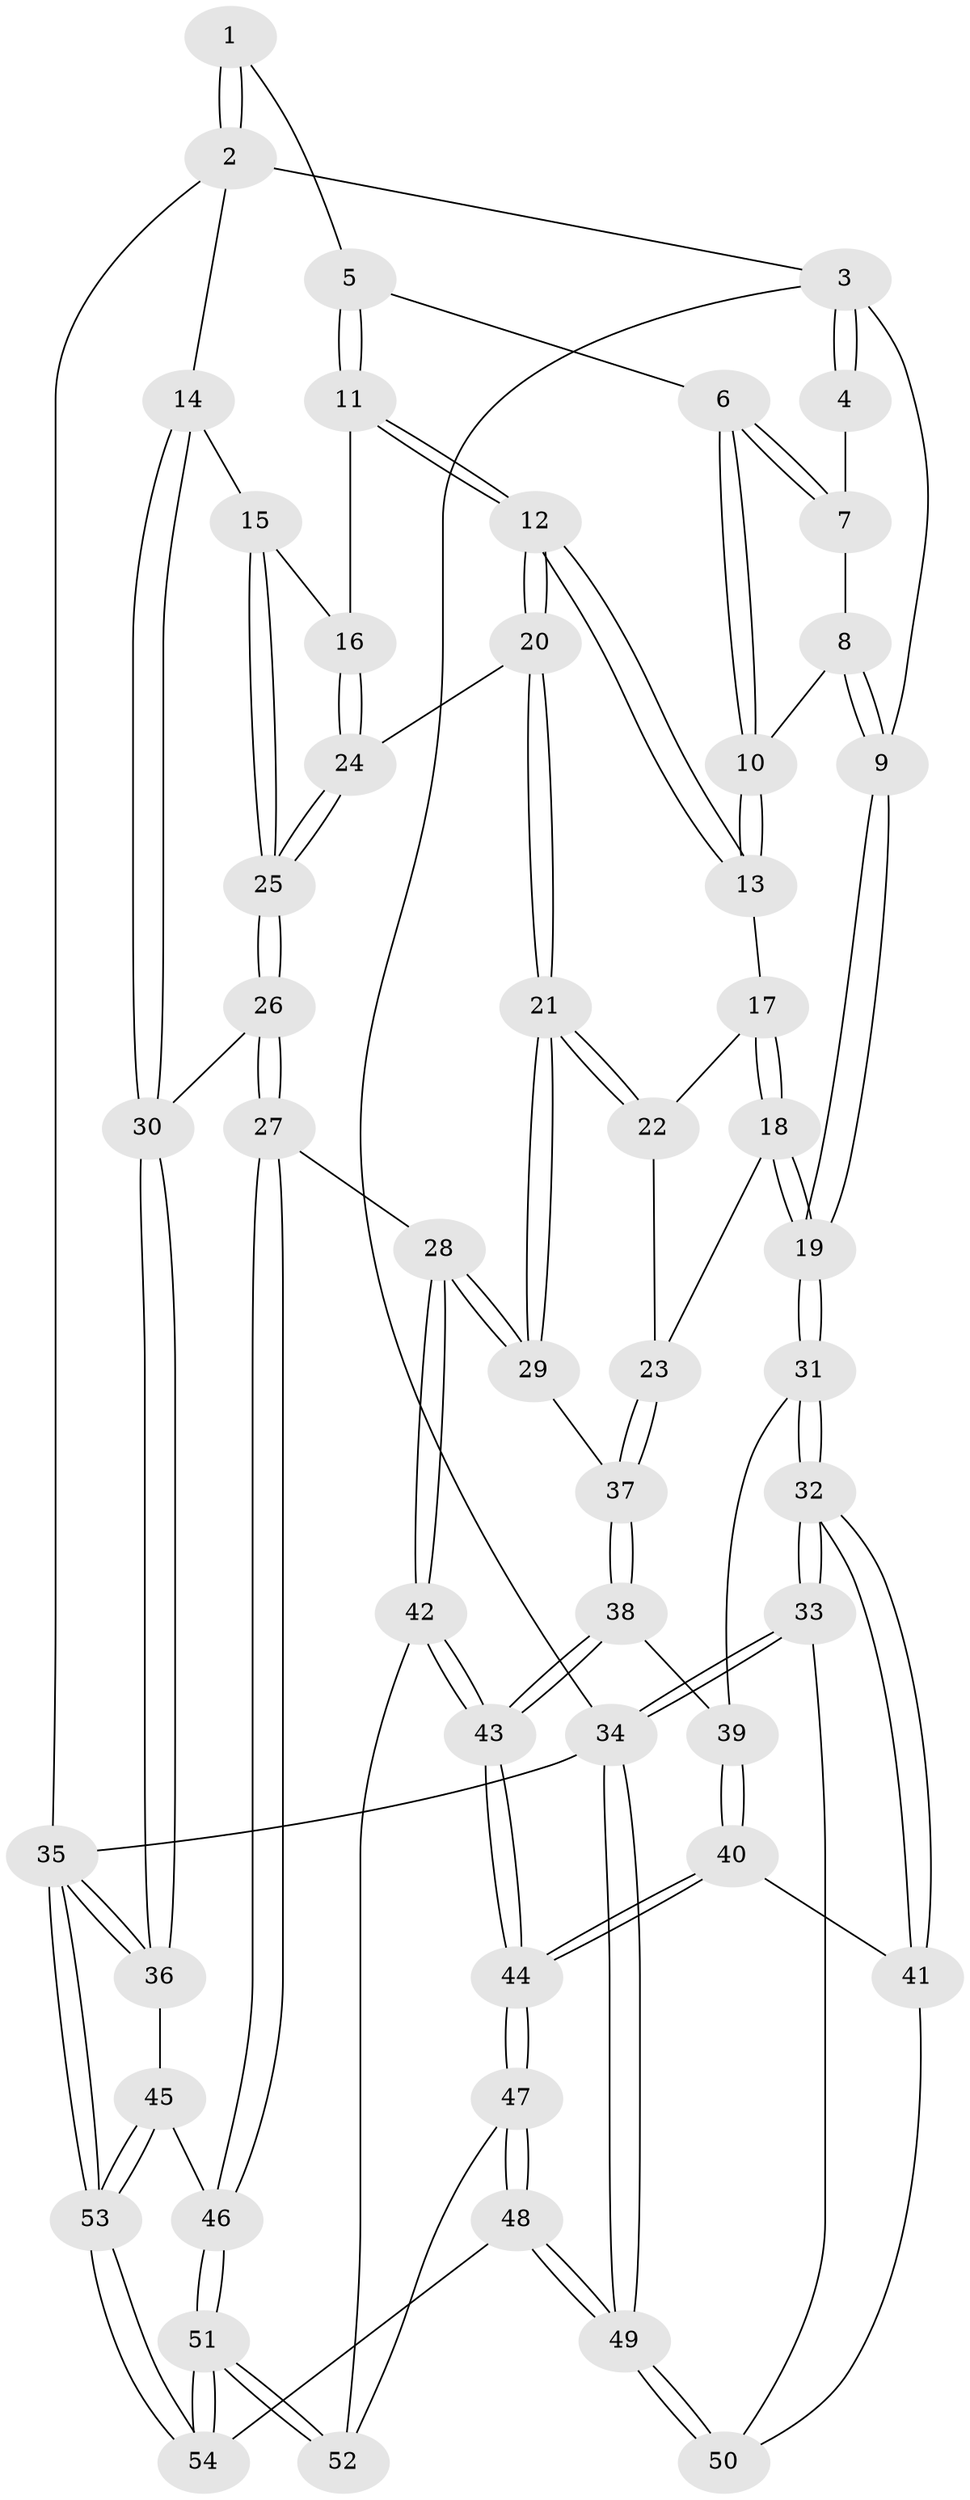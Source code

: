 // Generated by graph-tools (version 1.1) at 2025/27/03/15/25 16:27:56]
// undirected, 54 vertices, 132 edges
graph export_dot {
graph [start="1"]
  node [color=gray90,style=filled];
  1 [pos="+0.6744749438189418+0"];
  2 [pos="+1+0"];
  3 [pos="+0+0"];
  4 [pos="+0.42125594137969274+0"];
  5 [pos="+0.6166420446357035+0.12873068661323375"];
  6 [pos="+0.5472945539070351+0.14174306643406268"];
  7 [pos="+0.5173802572764801+0.13401611868481195"];
  8 [pos="+0.3861880331858626+0.11043368674173766"];
  9 [pos="+0+0"];
  10 [pos="+0.4742977300077711+0.250643612636903"];
  11 [pos="+0.6552175095299234+0.19296334488794212"];
  12 [pos="+0.5138028430175942+0.3476094738422061"];
  13 [pos="+0.4627260668242919+0.3040350042473402"];
  14 [pos="+1+0.1046298183058404"];
  15 [pos="+0.8643828917871517+0.2946771831111102"];
  16 [pos="+0.7905175752438701+0.2768726414693844"];
  17 [pos="+0.4538012533843449+0.3031092400026344"];
  18 [pos="+0+0.16758234649514336"];
  19 [pos="+0+0.14686345898407396"];
  20 [pos="+0.5356235939689311+0.41993772077719305"];
  21 [pos="+0.4799951986418187+0.5013277375377623"];
  22 [pos="+0.38707379873258546+0.38993708957394996"];
  23 [pos="+0.06616179810945888+0.3053336911052642"];
  24 [pos="+0.5630919874267779+0.42060346604155036"];
  25 [pos="+0.7871357003906949+0.5469589358602907"];
  26 [pos="+0.7896798592321153+0.5763116906800108"];
  27 [pos="+0.740001805442071+0.6893387683236815"];
  28 [pos="+0.559081927635422+0.7039638788370167"];
  29 [pos="+0.43652828484823863+0.5923524316988885"];
  30 [pos="+1+0.5913539465425363"];
  31 [pos="+0+0.4226039603672199"];
  32 [pos="+0+0.6355426094816393"];
  33 [pos="+0+0.8238822046418853"];
  34 [pos="+0+1"];
  35 [pos="+1+1"];
  36 [pos="+1+0.8060040887586537"];
  37 [pos="+0.33427525696069327+0.594929364165232"];
  38 [pos="+0.3290639197755605+0.60299301663098"];
  39 [pos="+0.1485279053226885+0.7023629433684673"];
  40 [pos="+0.13491137427169034+0.74945294130851"];
  41 [pos="+0.09970677803136352+0.774726147606176"];
  42 [pos="+0.5531072411480918+0.7202488289936553"];
  43 [pos="+0.28529229908474063+0.8446500919709977"];
  44 [pos="+0.2814922713938141+0.8555462690328405"];
  45 [pos="+0.9001418778382037+0.8336857506728677"];
  46 [pos="+0.7675662729481129+0.7303704703699772"];
  47 [pos="+0.28822144055353965+0.9652370673255096"];
  48 [pos="+0.242414125570031+1"];
  49 [pos="+0.22220259410107773+1"];
  50 [pos="+0.08530791721489397+0.8400804386051881"];
  51 [pos="+0.5810121838635222+1"];
  52 [pos="+0.5425760788793142+0.7624034421650516"];
  53 [pos="+0.7598806578894962+1"];
  54 [pos="+0.5798529864529804+1"];
  1 -- 2;
  1 -- 2;
  1 -- 5;
  2 -- 3;
  2 -- 14;
  2 -- 35;
  3 -- 4;
  3 -- 4;
  3 -- 9;
  3 -- 34;
  4 -- 7;
  5 -- 6;
  5 -- 11;
  5 -- 11;
  6 -- 7;
  6 -- 7;
  6 -- 10;
  6 -- 10;
  7 -- 8;
  8 -- 9;
  8 -- 9;
  8 -- 10;
  9 -- 19;
  9 -- 19;
  10 -- 13;
  10 -- 13;
  11 -- 12;
  11 -- 12;
  11 -- 16;
  12 -- 13;
  12 -- 13;
  12 -- 20;
  12 -- 20;
  13 -- 17;
  14 -- 15;
  14 -- 30;
  14 -- 30;
  15 -- 16;
  15 -- 25;
  15 -- 25;
  16 -- 24;
  16 -- 24;
  17 -- 18;
  17 -- 18;
  17 -- 22;
  18 -- 19;
  18 -- 19;
  18 -- 23;
  19 -- 31;
  19 -- 31;
  20 -- 21;
  20 -- 21;
  20 -- 24;
  21 -- 22;
  21 -- 22;
  21 -- 29;
  21 -- 29;
  22 -- 23;
  23 -- 37;
  23 -- 37;
  24 -- 25;
  24 -- 25;
  25 -- 26;
  25 -- 26;
  26 -- 27;
  26 -- 27;
  26 -- 30;
  27 -- 28;
  27 -- 46;
  27 -- 46;
  28 -- 29;
  28 -- 29;
  28 -- 42;
  28 -- 42;
  29 -- 37;
  30 -- 36;
  30 -- 36;
  31 -- 32;
  31 -- 32;
  31 -- 39;
  32 -- 33;
  32 -- 33;
  32 -- 41;
  32 -- 41;
  33 -- 34;
  33 -- 34;
  33 -- 50;
  34 -- 49;
  34 -- 49;
  34 -- 35;
  35 -- 36;
  35 -- 36;
  35 -- 53;
  35 -- 53;
  36 -- 45;
  37 -- 38;
  37 -- 38;
  38 -- 39;
  38 -- 43;
  38 -- 43;
  39 -- 40;
  39 -- 40;
  40 -- 41;
  40 -- 44;
  40 -- 44;
  41 -- 50;
  42 -- 43;
  42 -- 43;
  42 -- 52;
  43 -- 44;
  43 -- 44;
  44 -- 47;
  44 -- 47;
  45 -- 46;
  45 -- 53;
  45 -- 53;
  46 -- 51;
  46 -- 51;
  47 -- 48;
  47 -- 48;
  47 -- 52;
  48 -- 49;
  48 -- 49;
  48 -- 54;
  49 -- 50;
  49 -- 50;
  51 -- 52;
  51 -- 52;
  51 -- 54;
  51 -- 54;
  53 -- 54;
  53 -- 54;
}
